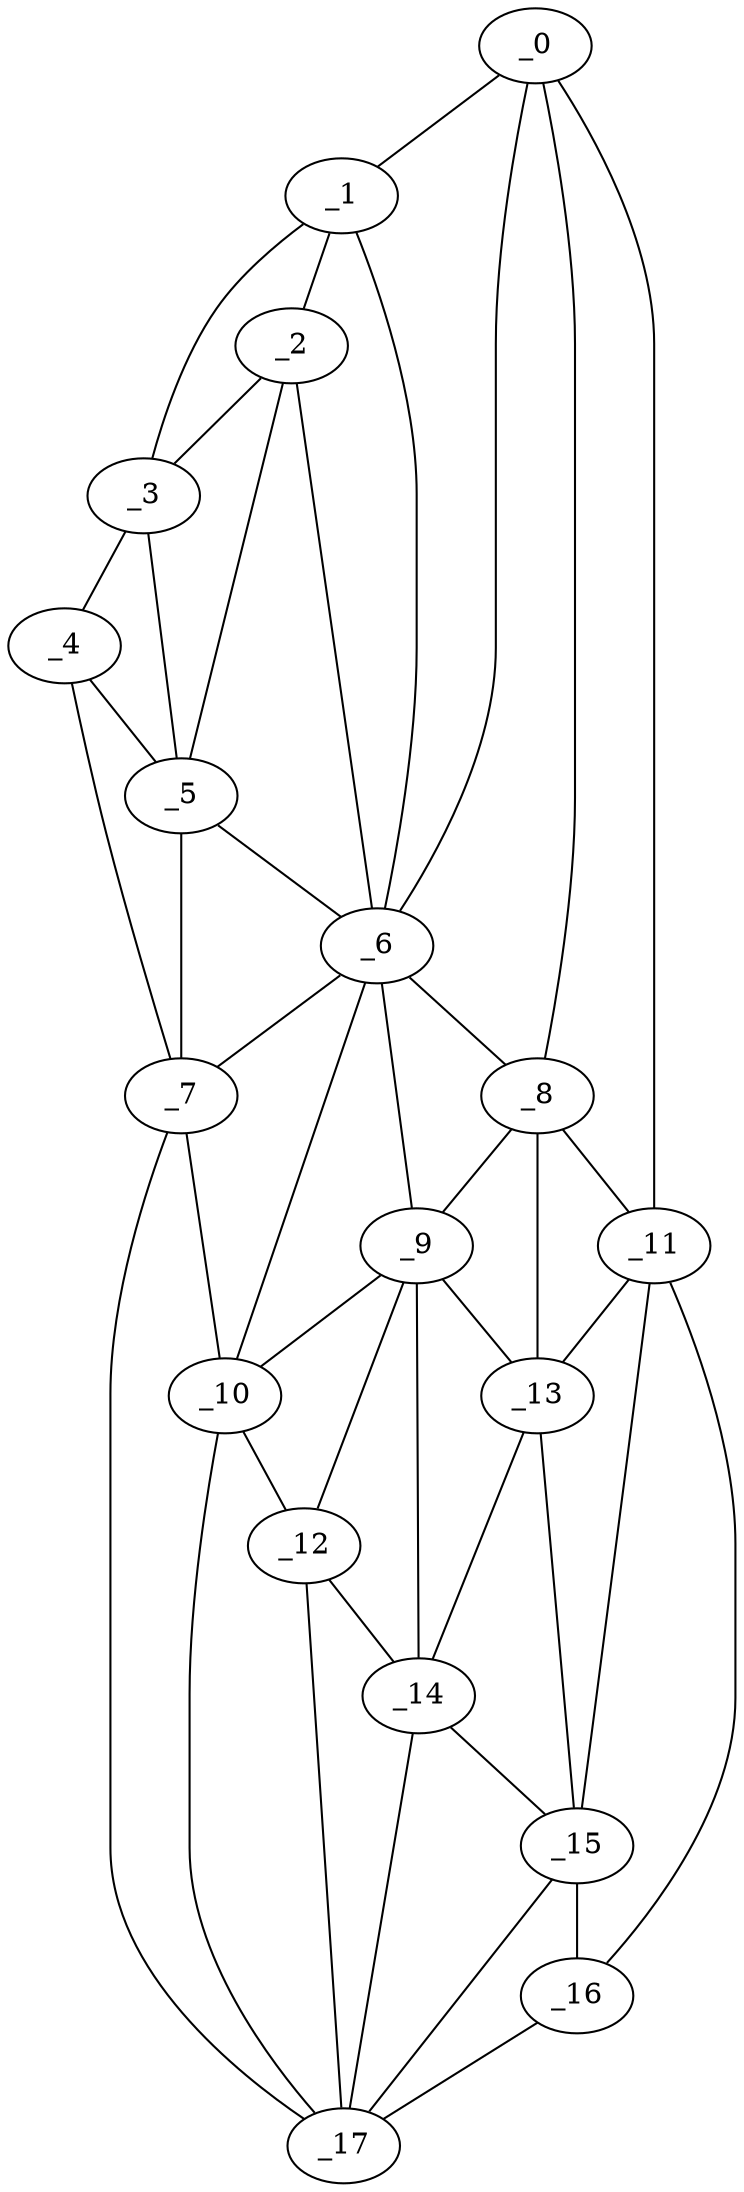 graph "obj10__0.gxl" {
	_0	 [x=5,
		y=33];
	_1	 [x=6,
		y=61];
	_0 -- _1	 [valence=1];
	_6	 [x=56,
		y=78];
	_0 -- _6	 [valence=2];
	_8	 [x=95,
		y=43];
	_0 -- _8	 [valence=2];
	_11	 [x=101,
		y=35];
	_0 -- _11	 [valence=1];
	_2	 [x=25,
		y=84];
	_1 -- _2	 [valence=1];
	_3	 [x=29,
		y=89];
	_1 -- _3	 [valence=1];
	_1 -- _6	 [valence=2];
	_2 -- _3	 [valence=1];
	_5	 [x=40,
		y=87];
	_2 -- _5	 [valence=2];
	_2 -- _6	 [valence=2];
	_4	 [x=35,
		y=93];
	_3 -- _4	 [valence=1];
	_3 -- _5	 [valence=2];
	_4 -- _5	 [valence=2];
	_7	 [x=85,
		y=96];
	_4 -- _7	 [valence=1];
	_5 -- _6	 [valence=1];
	_5 -- _7	 [valence=2];
	_6 -- _7	 [valence=1];
	_6 -- _8	 [valence=1];
	_9	 [x=95,
		y=58];
	_6 -- _9	 [valence=2];
	_10	 [x=99,
		y=82];
	_6 -- _10	 [valence=1];
	_7 -- _10	 [valence=1];
	_17	 [x=125,
		y=61];
	_7 -- _17	 [valence=1];
	_8 -- _9	 [valence=2];
	_8 -- _11	 [valence=2];
	_13	 [x=106,
		y=48];
	_8 -- _13	 [valence=2];
	_9 -- _10	 [valence=2];
	_12	 [x=104,
		y=73];
	_9 -- _12	 [valence=2];
	_9 -- _13	 [valence=2];
	_14	 [x=106,
		y=62];
	_9 -- _14	 [valence=2];
	_10 -- _12	 [valence=2];
	_10 -- _17	 [valence=1];
	_11 -- _13	 [valence=1];
	_15	 [x=118,
		y=48];
	_11 -- _15	 [valence=2];
	_16	 [x=125,
		y=39];
	_11 -- _16	 [valence=1];
	_12 -- _14	 [valence=2];
	_12 -- _17	 [valence=2];
	_13 -- _14	 [valence=1];
	_13 -- _15	 [valence=1];
	_14 -- _15	 [valence=2];
	_14 -- _17	 [valence=2];
	_15 -- _16	 [valence=2];
	_15 -- _17	 [valence=2];
	_16 -- _17	 [valence=1];
}
